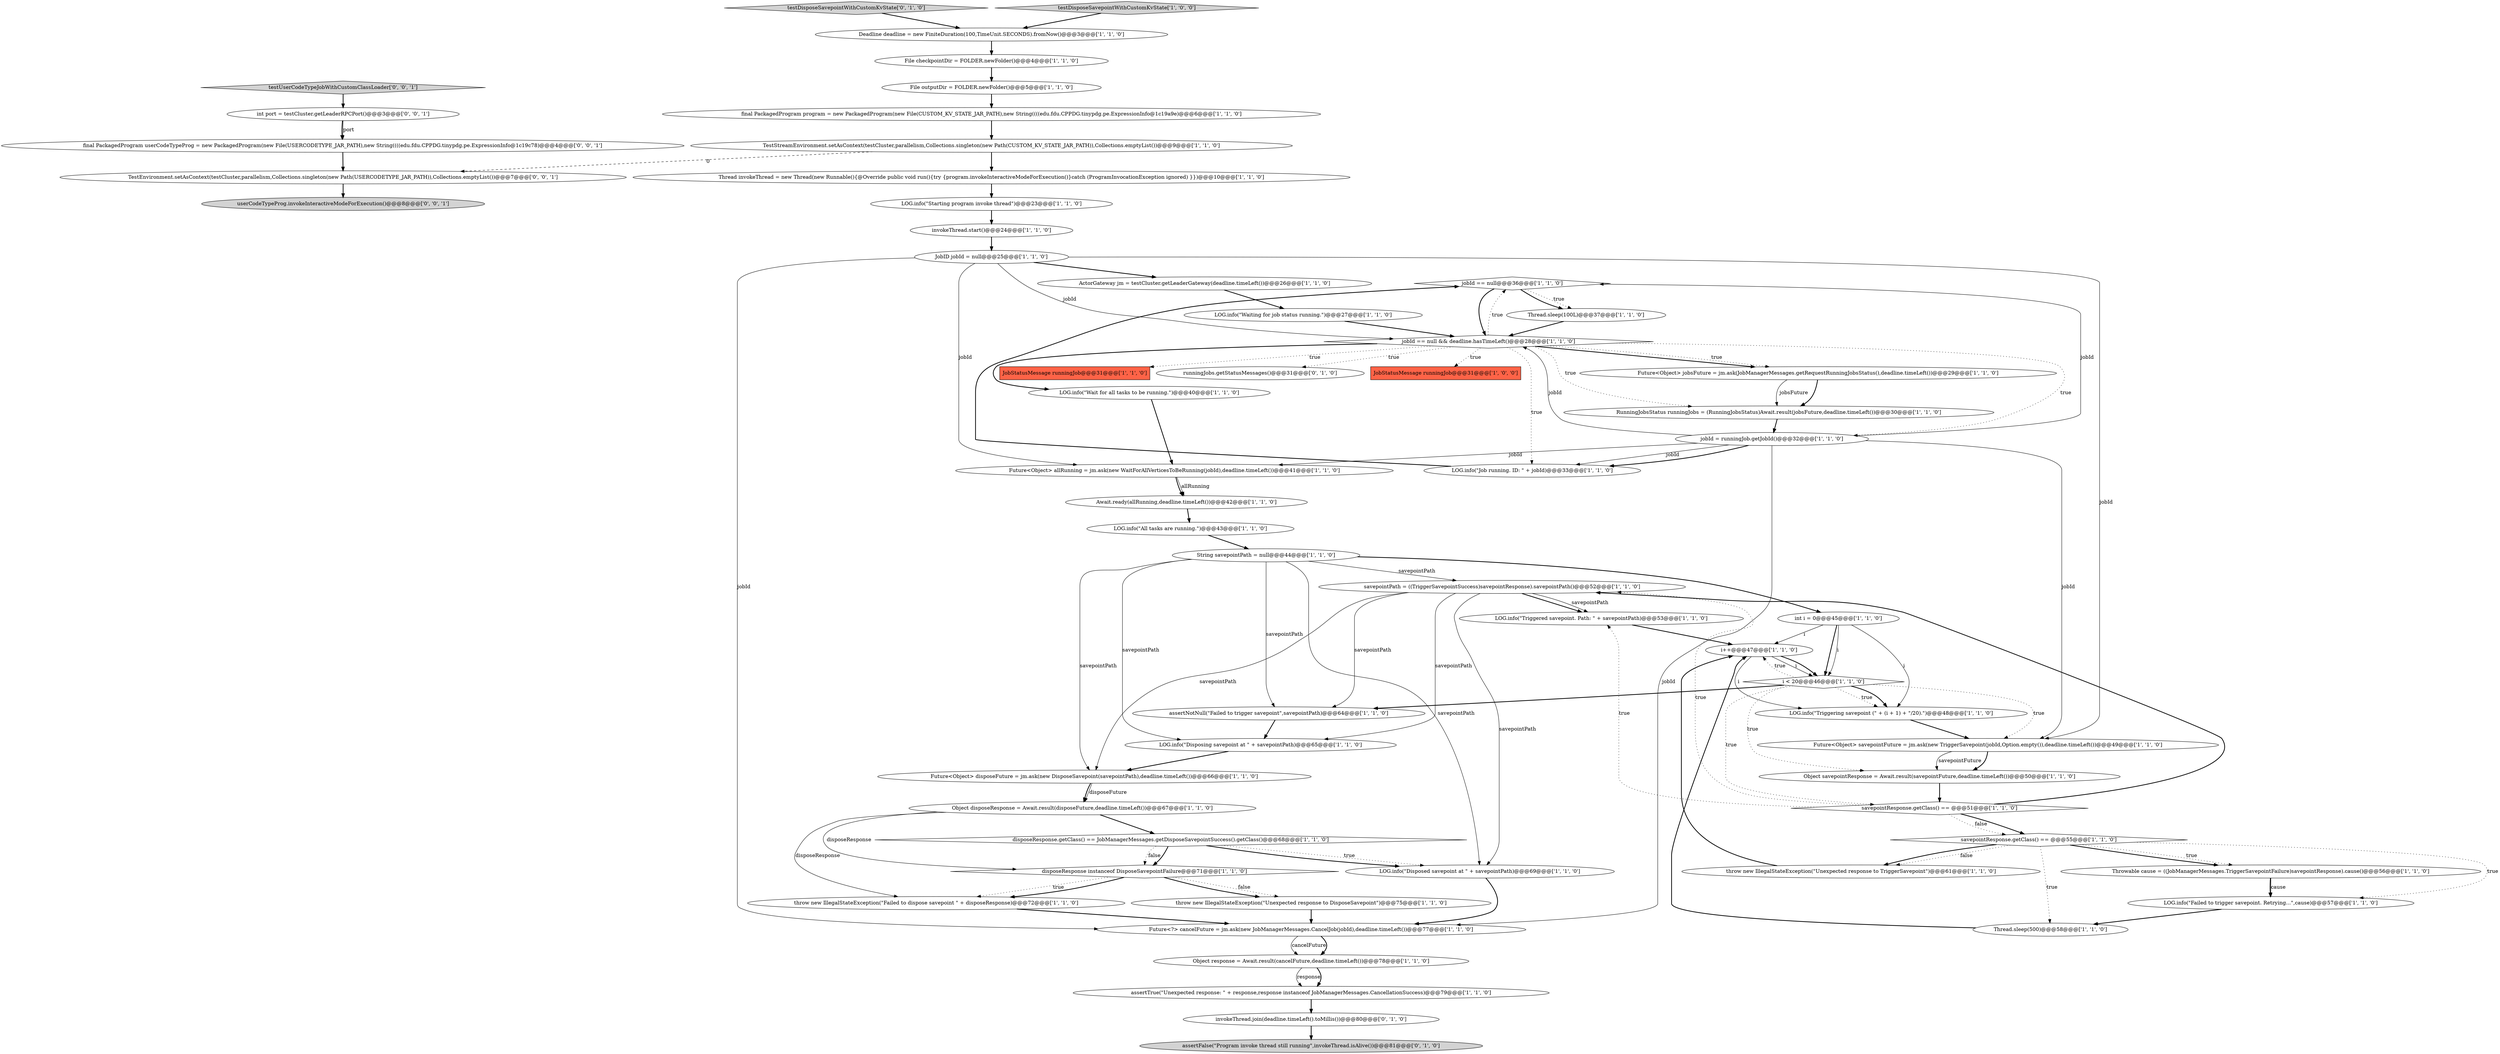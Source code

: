 digraph {
48 [style = filled, label = "jobId == null@@@36@@@['1', '1', '0']", fillcolor = white, shape = diamond image = "AAA0AAABBB1BBB"];
20 [style = filled, label = "throw new IllegalStateException(\"Unexpected response to TriggerSavepoint\")@@@61@@@['1', '1', '0']", fillcolor = white, shape = ellipse image = "AAA0AAABBB1BBB"];
0 [style = filled, label = "Thread invokeThread = new Thread(new Runnable(){@Override public void run(){try {program.invokeInteractiveModeForExecution()}catch (ProgramInvocationException ignored) }})@@@10@@@['1', '1', '0']", fillcolor = white, shape = ellipse image = "AAA0AAABBB1BBB"];
14 [style = filled, label = "Await.ready(allRunning,deadline.timeLeft())@@@42@@@['1', '1', '0']", fillcolor = white, shape = ellipse image = "AAA0AAABBB1BBB"];
41 [style = filled, label = "Future<Object> disposeFuture = jm.ask(new DisposeSavepoint(savepointPath),deadline.timeLeft())@@@66@@@['1', '1', '0']", fillcolor = white, shape = ellipse image = "AAA0AAABBB1BBB"];
10 [style = filled, label = "LOG.info(\"Waiting for job status running.\")@@@27@@@['1', '1', '0']", fillcolor = white, shape = ellipse image = "AAA0AAABBB1BBB"];
22 [style = filled, label = "Future<Object> allRunning = jm.ask(new WaitForAllVerticesToBeRunning(jobId),deadline.timeLeft())@@@41@@@['1', '1', '0']", fillcolor = white, shape = ellipse image = "AAA0AAABBB1BBB"];
12 [style = filled, label = "throw new IllegalStateException(\"Unexpected response to DisposeSavepoint\")@@@75@@@['1', '1', '0']", fillcolor = white, shape = ellipse image = "AAA0AAABBB1BBB"];
18 [style = filled, label = "Thread.sleep(100L)@@@37@@@['1', '1', '0']", fillcolor = white, shape = ellipse image = "AAA0AAABBB1BBB"];
28 [style = filled, label = "Throwable cause = ((JobManagerMessages.TriggerSavepointFailure)savepointResponse).cause()@@@56@@@['1', '1', '0']", fillcolor = white, shape = ellipse image = "AAA0AAABBB1BBB"];
19 [style = filled, label = "LOG.info(\"Job running. ID: \" + jobId)@@@33@@@['1', '1', '0']", fillcolor = white, shape = ellipse image = "AAA0AAABBB1BBB"];
25 [style = filled, label = "LOG.info(\"Disposed savepoint at \" + savepointPath)@@@69@@@['1', '1', '0']", fillcolor = white, shape = ellipse image = "AAA0AAABBB1BBB"];
24 [style = filled, label = "Future<Object> savepointFuture = jm.ask(new TriggerSavepoint(jobId,Option.empty()),deadline.timeLeft())@@@49@@@['1', '1', '0']", fillcolor = white, shape = ellipse image = "AAA0AAABBB1BBB"];
4 [style = filled, label = "Object savepointResponse = Await.result(savepointFuture,deadline.timeLeft())@@@50@@@['1', '1', '0']", fillcolor = white, shape = ellipse image = "AAA0AAABBB1BBB"];
36 [style = filled, label = "Object disposeResponse = Await.result(disposeFuture,deadline.timeLeft())@@@67@@@['1', '1', '0']", fillcolor = white, shape = ellipse image = "AAA0AAABBB1BBB"];
40 [style = filled, label = "savepointResponse.getClass() == @@@51@@@['1', '1', '0']", fillcolor = white, shape = diamond image = "AAA0AAABBB1BBB"];
53 [style = filled, label = "testDisposeSavepointWithCustomKvState['0', '1', '0']", fillcolor = lightgray, shape = diamond image = "AAA0AAABBB2BBB"];
16 [style = filled, label = "Deadline deadline = new FiniteDuration(100,TimeUnit.SECONDS).fromNow()@@@3@@@['1', '1', '0']", fillcolor = white, shape = ellipse image = "AAA0AAABBB1BBB"];
54 [style = filled, label = "invokeThread.join(deadline.timeLeft().toMillis())@@@80@@@['0', '1', '0']", fillcolor = white, shape = ellipse image = "AAA1AAABBB2BBB"];
44 [style = filled, label = "savepointPath = ((TriggerSavepointSuccess)savepointResponse).savepointPath()@@@52@@@['1', '1', '0']", fillcolor = white, shape = ellipse image = "AAA0AAABBB1BBB"];
29 [style = filled, label = "JobID jobId = null@@@25@@@['1', '1', '0']", fillcolor = white, shape = ellipse image = "AAA0AAABBB1BBB"];
51 [style = filled, label = "Thread.sleep(500)@@@58@@@['1', '1', '0']", fillcolor = white, shape = ellipse image = "AAA0AAABBB1BBB"];
13 [style = filled, label = "RunningJobsStatus runningJobs = (RunningJobsStatus)Await.result(jobsFuture,deadline.timeLeft())@@@30@@@['1', '1', '0']", fillcolor = white, shape = ellipse image = "AAA0AAABBB1BBB"];
11 [style = filled, label = "Future<?> cancelFuture = jm.ask(new JobManagerMessages.CancelJob(jobId),deadline.timeLeft())@@@77@@@['1', '1', '0']", fillcolor = white, shape = ellipse image = "AAA0AAABBB1BBB"];
49 [style = filled, label = "TestStreamEnvironment.setAsContext(testCluster,parallelism,Collections.singleton(new Path(CUSTOM_KV_STATE_JAR_PATH)),Collections.emptyList())@@@9@@@['1', '1', '0']", fillcolor = white, shape = ellipse image = "AAA0AAABBB1BBB"];
42 [style = filled, label = "throw new IllegalStateException(\"Failed to dispose savepoint \" + disposeResponse)@@@72@@@['1', '1', '0']", fillcolor = white, shape = ellipse image = "AAA0AAABBB1BBB"];
58 [style = filled, label = "int port = testCluster.getLeaderRPCPort()@@@3@@@['0', '0', '1']", fillcolor = white, shape = ellipse image = "AAA0AAABBB3BBB"];
59 [style = filled, label = "testUserCodeTypeJobWithCustomClassLoader['0', '0', '1']", fillcolor = lightgray, shape = diamond image = "AAA0AAABBB3BBB"];
26 [style = filled, label = "assertTrue(\"Unexpected response: \" + response,response instanceof JobManagerMessages.CancellationSuccess)@@@79@@@['1', '1', '0']", fillcolor = white, shape = ellipse image = "AAA0AAABBB1BBB"];
50 [style = filled, label = "int i = 0@@@45@@@['1', '1', '0']", fillcolor = white, shape = ellipse image = "AAA0AAABBB1BBB"];
21 [style = filled, label = "i++@@@47@@@['1', '1', '0']", fillcolor = white, shape = ellipse image = "AAA0AAABBB1BBB"];
31 [style = filled, label = "disposeResponse instanceof DisposeSavepointFailure@@@71@@@['1', '1', '0']", fillcolor = white, shape = diamond image = "AAA0AAABBB1BBB"];
7 [style = filled, label = "File checkpointDir = FOLDER.newFolder()@@@4@@@['1', '1', '0']", fillcolor = white, shape = ellipse image = "AAA0AAABBB1BBB"];
30 [style = filled, label = "Future<Object> jobsFuture = jm.ask(JobManagerMessages.getRequestRunningJobsStatus(),deadline.timeLeft())@@@29@@@['1', '1', '0']", fillcolor = white, shape = ellipse image = "AAA0AAABBB1BBB"];
35 [style = filled, label = "savepointResponse.getClass() == @@@55@@@['1', '1', '0']", fillcolor = white, shape = diamond image = "AAA0AAABBB1BBB"];
56 [style = filled, label = "TestEnvironment.setAsContext(testCluster,parallelism,Collections.singleton(new Path(USERCODETYPE_JAR_PATH)),Collections.emptyList())@@@7@@@['0', '0', '1']", fillcolor = white, shape = ellipse image = "AAA0AAABBB3BBB"];
2 [style = filled, label = "disposeResponse.getClass() == JobManagerMessages.getDisposeSavepointSuccess().getClass()@@@68@@@['1', '1', '0']", fillcolor = white, shape = diamond image = "AAA0AAABBB1BBB"];
27 [style = filled, label = "LOG.info(\"Triggered savepoint. Path: \" + savepointPath)@@@53@@@['1', '1', '0']", fillcolor = white, shape = ellipse image = "AAA0AAABBB1BBB"];
60 [style = filled, label = "userCodeTypeProg.invokeInteractiveModeForExecution()@@@8@@@['0', '0', '1']", fillcolor = lightgray, shape = ellipse image = "AAA0AAABBB3BBB"];
47 [style = filled, label = "JobStatusMessage runningJob@@@31@@@['1', '1', '0']", fillcolor = tomato, shape = box image = "AAA0AAABBB1BBB"];
6 [style = filled, label = "testDisposeSavepointWithCustomKvState['1', '0', '0']", fillcolor = lightgray, shape = diamond image = "AAA0AAABBB1BBB"];
23 [style = filled, label = "LOG.info(\"All tasks are running.\")@@@43@@@['1', '1', '0']", fillcolor = white, shape = ellipse image = "AAA0AAABBB1BBB"];
38 [style = filled, label = "invokeThread.start()@@@24@@@['1', '1', '0']", fillcolor = white, shape = ellipse image = "AAA0AAABBB1BBB"];
1 [style = filled, label = "LOG.info(\"Failed to trigger savepoint. Retrying...\",cause)@@@57@@@['1', '1', '0']", fillcolor = white, shape = ellipse image = "AAA0AAABBB1BBB"];
17 [style = filled, label = "i < 20@@@46@@@['1', '1', '0']", fillcolor = white, shape = diamond image = "AAA0AAABBB1BBB"];
45 [style = filled, label = "assertNotNull(\"Failed to trigger savepoint\",savepointPath)@@@64@@@['1', '1', '0']", fillcolor = white, shape = ellipse image = "AAA0AAABBB1BBB"];
37 [style = filled, label = "jobId = runningJob.getJobId()@@@32@@@['1', '1', '0']", fillcolor = white, shape = ellipse image = "AAA0AAABBB1BBB"];
52 [style = filled, label = "runningJobs.getStatusMessages()@@@31@@@['0', '1', '0']", fillcolor = white, shape = ellipse image = "AAA0AAABBB2BBB"];
32 [style = filled, label = "JobStatusMessage runningJob@@@31@@@['1', '0', '0']", fillcolor = tomato, shape = box image = "AAA0AAABBB1BBB"];
8 [style = filled, label = "jobId == null && deadline.hasTimeLeft()@@@28@@@['1', '1', '0']", fillcolor = white, shape = diamond image = "AAA0AAABBB1BBB"];
15 [style = filled, label = "LOG.info(\"Triggering savepoint (\" + (i + 1) + \"/20).\")@@@48@@@['1', '1', '0']", fillcolor = white, shape = ellipse image = "AAA0AAABBB1BBB"];
39 [style = filled, label = "ActorGateway jm = testCluster.getLeaderGateway(deadline.timeLeft())@@@26@@@['1', '1', '0']", fillcolor = white, shape = ellipse image = "AAA0AAABBB1BBB"];
9 [style = filled, label = "LOG.info(\"Wait for all tasks to be running.\")@@@40@@@['1', '1', '0']", fillcolor = white, shape = ellipse image = "AAA0AAABBB1BBB"];
34 [style = filled, label = "LOG.info(\"Starting program invoke thread\")@@@23@@@['1', '1', '0']", fillcolor = white, shape = ellipse image = "AAA0AAABBB1BBB"];
55 [style = filled, label = "assertFalse(\"Program invoke thread still running\",invokeThread.isAlive())@@@81@@@['0', '1', '0']", fillcolor = lightgray, shape = ellipse image = "AAA1AAABBB2BBB"];
46 [style = filled, label = "final PackagedProgram program = new PackagedProgram(new File(CUSTOM_KV_STATE_JAR_PATH),new String((((edu.fdu.CPPDG.tinypdg.pe.ExpressionInfo@1c19a9e)@@@6@@@['1', '1', '0']", fillcolor = white, shape = ellipse image = "AAA0AAABBB1BBB"];
33 [style = filled, label = "String savepointPath = null@@@44@@@['1', '1', '0']", fillcolor = white, shape = ellipse image = "AAA0AAABBB1BBB"];
43 [style = filled, label = "LOG.info(\"Disposing savepoint at \" + savepointPath)@@@65@@@['1', '1', '0']", fillcolor = white, shape = ellipse image = "AAA0AAABBB1BBB"];
3 [style = filled, label = "File outputDir = FOLDER.newFolder()@@@5@@@['1', '1', '0']", fillcolor = white, shape = ellipse image = "AAA0AAABBB1BBB"];
5 [style = filled, label = "Object response = Await.result(cancelFuture,deadline.timeLeft())@@@78@@@['1', '1', '0']", fillcolor = white, shape = ellipse image = "AAA0AAABBB1BBB"];
57 [style = filled, label = "final PackagedProgram userCodeTypeProg = new PackagedProgram(new File(USERCODETYPE_JAR_PATH),new String((((edu.fdu.CPPDG.tinypdg.pe.ExpressionInfo@1c19c78)@@@4@@@['0', '0', '1']", fillcolor = white, shape = ellipse image = "AAA0AAABBB3BBB"];
11->5 [style = solid, label="cancelFuture"];
48->8 [style = bold, label=""];
8->52 [style = dotted, label="true"];
58->57 [style = bold, label=""];
36->2 [style = bold, label=""];
30->13 [style = bold, label=""];
44->41 [style = solid, label="savepointPath"];
8->47 [style = dotted, label="true"];
41->36 [style = bold, label=""];
17->4 [style = dotted, label="true"];
57->56 [style = bold, label=""];
8->19 [style = dotted, label="true"];
51->21 [style = bold, label=""];
34->38 [style = bold, label=""];
43->41 [style = bold, label=""];
40->27 [style = dotted, label="true"];
40->35 [style = dotted, label="false"];
13->37 [style = bold, label=""];
2->31 [style = dotted, label="false"];
17->15 [style = dotted, label="true"];
37->19 [style = bold, label=""];
28->1 [style = bold, label=""];
29->8 [style = solid, label="jobId"];
22->14 [style = bold, label=""];
49->56 [style = dashed, label="0"];
17->24 [style = dotted, label="true"];
33->41 [style = solid, label="savepointPath"];
2->31 [style = bold, label=""];
8->48 [style = dotted, label="true"];
59->58 [style = bold, label=""];
16->7 [style = bold, label=""];
33->25 [style = solid, label="savepointPath"];
40->35 [style = bold, label=""];
8->32 [style = dotted, label="true"];
41->36 [style = solid, label="disposeFuture"];
27->21 [style = bold, label=""];
50->17 [style = bold, label=""];
8->13 [style = dotted, label="true"];
5->26 [style = solid, label="response"];
4->40 [style = bold, label=""];
26->54 [style = bold, label=""];
30->13 [style = solid, label="jobsFuture"];
17->40 [style = dotted, label="true"];
3->46 [style = bold, label=""];
37->24 [style = solid, label="jobId"];
44->43 [style = solid, label="savepointPath"];
36->31 [style = solid, label="disposeResponse"];
23->33 [style = bold, label=""];
48->18 [style = dotted, label="true"];
37->11 [style = solid, label="jobId"];
35->20 [style = dotted, label="false"];
35->28 [style = bold, label=""];
28->1 [style = solid, label="cause"];
48->18 [style = bold, label=""];
35->28 [style = dotted, label="true"];
31->12 [style = dotted, label="false"];
45->43 [style = bold, label=""];
37->48 [style = solid, label="jobId"];
17->15 [style = bold, label=""];
44->45 [style = solid, label="savepointPath"];
44->27 [style = bold, label=""];
21->17 [style = solid, label="i"];
49->0 [style = bold, label=""];
14->23 [style = bold, label=""];
17->21 [style = dotted, label="true"];
18->8 [style = bold, label=""];
8->30 [style = bold, label=""];
19->48 [style = bold, label=""];
8->37 [style = dotted, label="true"];
35->20 [style = bold, label=""];
44->27 [style = solid, label="savepointPath"];
24->4 [style = bold, label=""];
10->8 [style = bold, label=""];
42->11 [style = bold, label=""];
29->22 [style = solid, label="jobId"];
33->45 [style = solid, label="savepointPath"];
15->24 [style = bold, label=""];
31->12 [style = bold, label=""];
35->1 [style = dotted, label="true"];
44->25 [style = solid, label="savepointPath"];
56->60 [style = bold, label=""];
7->3 [style = bold, label=""];
6->16 [style = bold, label=""];
22->14 [style = solid, label="allRunning"];
39->10 [style = bold, label=""];
33->50 [style = bold, label=""];
37->19 [style = solid, label="jobId"];
58->57 [style = solid, label="port"];
53->16 [style = bold, label=""];
11->5 [style = bold, label=""];
9->22 [style = bold, label=""];
33->43 [style = solid, label="savepointPath"];
50->21 [style = solid, label="i"];
54->55 [style = bold, label=""];
46->49 [style = bold, label=""];
1->51 [style = bold, label=""];
8->9 [style = bold, label=""];
17->45 [style = bold, label=""];
40->44 [style = dotted, label="true"];
8->30 [style = dotted, label="true"];
38->29 [style = bold, label=""];
21->17 [style = bold, label=""];
37->22 [style = solid, label="jobId"];
2->25 [style = dotted, label="true"];
35->51 [style = dotted, label="true"];
2->25 [style = bold, label=""];
5->26 [style = bold, label=""];
31->42 [style = dotted, label="true"];
29->11 [style = solid, label="jobId"];
25->11 [style = bold, label=""];
50->17 [style = solid, label="i"];
50->15 [style = solid, label="i"];
40->44 [style = bold, label=""];
20->21 [style = bold, label=""];
31->42 [style = bold, label=""];
33->44 [style = solid, label="savepointPath"];
29->24 [style = solid, label="jobId"];
24->4 [style = solid, label="savepointFuture"];
29->39 [style = bold, label=""];
36->42 [style = solid, label="disposeResponse"];
21->15 [style = solid, label="i"];
12->11 [style = bold, label=""];
0->34 [style = bold, label=""];
37->8 [style = solid, label="jobId"];
}
